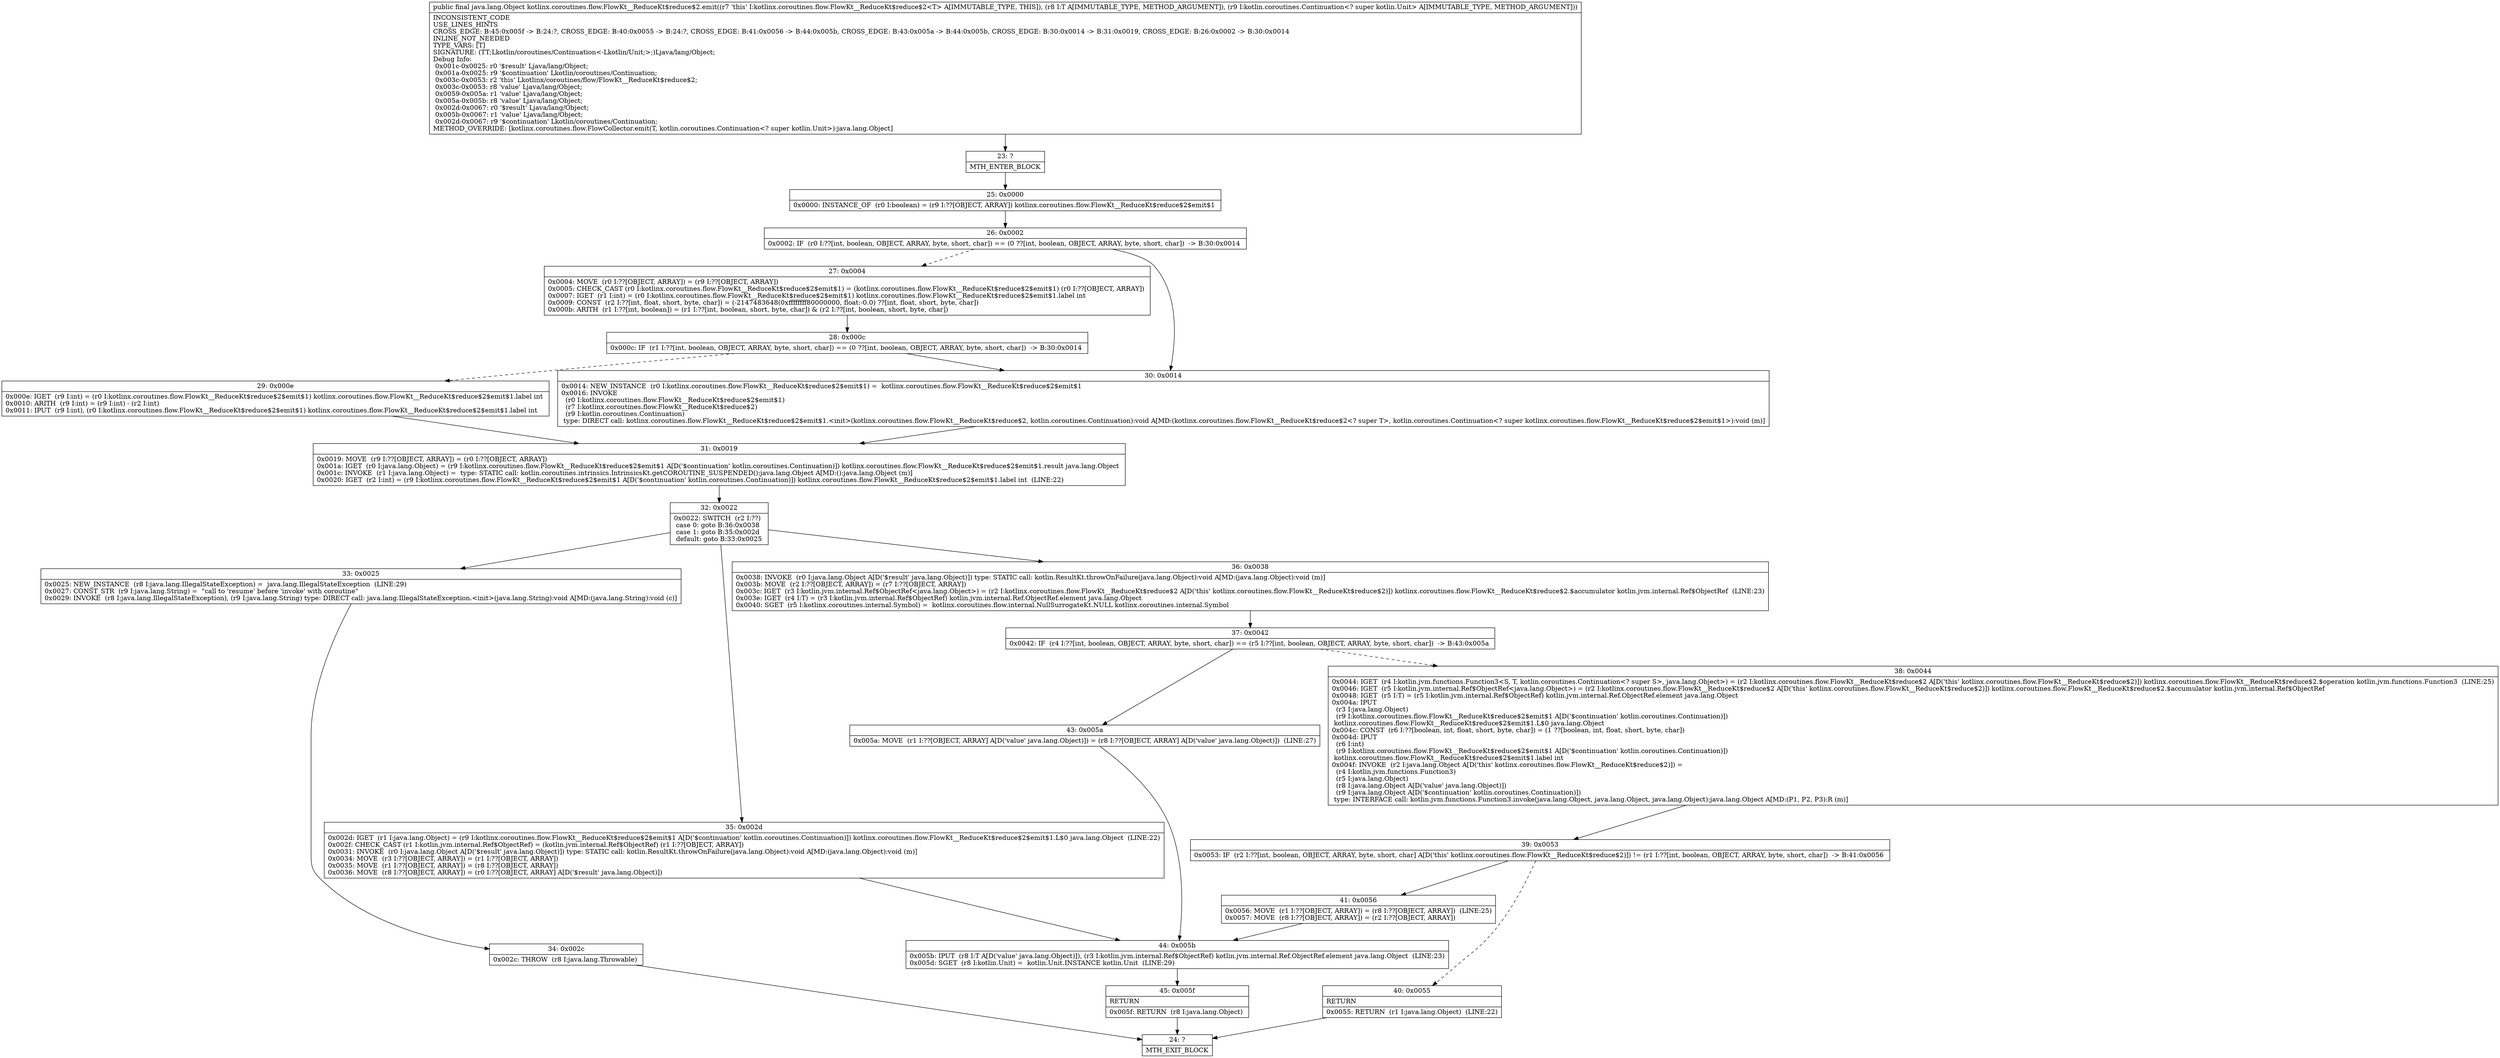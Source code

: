 digraph "CFG forkotlinx.coroutines.flow.FlowKt__ReduceKt$reduce$2.emit(Ljava\/lang\/Object;Lkotlin\/coroutines\/Continuation;)Ljava\/lang\/Object;" {
Node_23 [shape=record,label="{23\:\ ?|MTH_ENTER_BLOCK\l}"];
Node_25 [shape=record,label="{25\:\ 0x0000|0x0000: INSTANCE_OF  (r0 I:boolean) = (r9 I:??[OBJECT, ARRAY]) kotlinx.coroutines.flow.FlowKt__ReduceKt$reduce$2$emit$1 \l}"];
Node_26 [shape=record,label="{26\:\ 0x0002|0x0002: IF  (r0 I:??[int, boolean, OBJECT, ARRAY, byte, short, char]) == (0 ??[int, boolean, OBJECT, ARRAY, byte, short, char])  \-\> B:30:0x0014 \l}"];
Node_27 [shape=record,label="{27\:\ 0x0004|0x0004: MOVE  (r0 I:??[OBJECT, ARRAY]) = (r9 I:??[OBJECT, ARRAY]) \l0x0005: CHECK_CAST (r0 I:kotlinx.coroutines.flow.FlowKt__ReduceKt$reduce$2$emit$1) = (kotlinx.coroutines.flow.FlowKt__ReduceKt$reduce$2$emit$1) (r0 I:??[OBJECT, ARRAY]) \l0x0007: IGET  (r1 I:int) = (r0 I:kotlinx.coroutines.flow.FlowKt__ReduceKt$reduce$2$emit$1) kotlinx.coroutines.flow.FlowKt__ReduceKt$reduce$2$emit$1.label int \l0x0009: CONST  (r2 I:??[int, float, short, byte, char]) = (\-2147483648(0xffffffff80000000, float:\-0.0) ??[int, float, short, byte, char]) \l0x000b: ARITH  (r1 I:??[int, boolean]) = (r1 I:??[int, boolean, short, byte, char]) & (r2 I:??[int, boolean, short, byte, char]) \l}"];
Node_28 [shape=record,label="{28\:\ 0x000c|0x000c: IF  (r1 I:??[int, boolean, OBJECT, ARRAY, byte, short, char]) == (0 ??[int, boolean, OBJECT, ARRAY, byte, short, char])  \-\> B:30:0x0014 \l}"];
Node_29 [shape=record,label="{29\:\ 0x000e|0x000e: IGET  (r9 I:int) = (r0 I:kotlinx.coroutines.flow.FlowKt__ReduceKt$reduce$2$emit$1) kotlinx.coroutines.flow.FlowKt__ReduceKt$reduce$2$emit$1.label int \l0x0010: ARITH  (r9 I:int) = (r9 I:int) \- (r2 I:int) \l0x0011: IPUT  (r9 I:int), (r0 I:kotlinx.coroutines.flow.FlowKt__ReduceKt$reduce$2$emit$1) kotlinx.coroutines.flow.FlowKt__ReduceKt$reduce$2$emit$1.label int \l}"];
Node_31 [shape=record,label="{31\:\ 0x0019|0x0019: MOVE  (r9 I:??[OBJECT, ARRAY]) = (r0 I:??[OBJECT, ARRAY]) \l0x001a: IGET  (r0 I:java.lang.Object) = (r9 I:kotlinx.coroutines.flow.FlowKt__ReduceKt$reduce$2$emit$1 A[D('$continuation' kotlin.coroutines.Continuation)]) kotlinx.coroutines.flow.FlowKt__ReduceKt$reduce$2$emit$1.result java.lang.Object \l0x001c: INVOKE  (r1 I:java.lang.Object) =  type: STATIC call: kotlin.coroutines.intrinsics.IntrinsicsKt.getCOROUTINE_SUSPENDED():java.lang.Object A[MD:():java.lang.Object (m)]\l0x0020: IGET  (r2 I:int) = (r9 I:kotlinx.coroutines.flow.FlowKt__ReduceKt$reduce$2$emit$1 A[D('$continuation' kotlin.coroutines.Continuation)]) kotlinx.coroutines.flow.FlowKt__ReduceKt$reduce$2$emit$1.label int  (LINE:22)\l}"];
Node_32 [shape=record,label="{32\:\ 0x0022|0x0022: SWITCH  (r2 I:??)\l case 0: goto B:36:0x0038\l case 1: goto B:35:0x002d\l default: goto B:33:0x0025 \l}"];
Node_33 [shape=record,label="{33\:\ 0x0025|0x0025: NEW_INSTANCE  (r8 I:java.lang.IllegalStateException) =  java.lang.IllegalStateException  (LINE:29)\l0x0027: CONST_STR  (r9 I:java.lang.String) =  \"call to 'resume' before 'invoke' with coroutine\" \l0x0029: INVOKE  (r8 I:java.lang.IllegalStateException), (r9 I:java.lang.String) type: DIRECT call: java.lang.IllegalStateException.\<init\>(java.lang.String):void A[MD:(java.lang.String):void (c)]\l}"];
Node_34 [shape=record,label="{34\:\ 0x002c|0x002c: THROW  (r8 I:java.lang.Throwable) \l}"];
Node_24 [shape=record,label="{24\:\ ?|MTH_EXIT_BLOCK\l}"];
Node_35 [shape=record,label="{35\:\ 0x002d|0x002d: IGET  (r1 I:java.lang.Object) = (r9 I:kotlinx.coroutines.flow.FlowKt__ReduceKt$reduce$2$emit$1 A[D('$continuation' kotlin.coroutines.Continuation)]) kotlinx.coroutines.flow.FlowKt__ReduceKt$reduce$2$emit$1.L$0 java.lang.Object  (LINE:22)\l0x002f: CHECK_CAST (r1 I:kotlin.jvm.internal.Ref$ObjectRef) = (kotlin.jvm.internal.Ref$ObjectRef) (r1 I:??[OBJECT, ARRAY]) \l0x0031: INVOKE  (r0 I:java.lang.Object A[D('$result' java.lang.Object)]) type: STATIC call: kotlin.ResultKt.throwOnFailure(java.lang.Object):void A[MD:(java.lang.Object):void (m)]\l0x0034: MOVE  (r3 I:??[OBJECT, ARRAY]) = (r1 I:??[OBJECT, ARRAY]) \l0x0035: MOVE  (r1 I:??[OBJECT, ARRAY]) = (r8 I:??[OBJECT, ARRAY]) \l0x0036: MOVE  (r8 I:??[OBJECT, ARRAY]) = (r0 I:??[OBJECT, ARRAY] A[D('$result' java.lang.Object)]) \l}"];
Node_44 [shape=record,label="{44\:\ 0x005b|0x005b: IPUT  (r8 I:T A[D('value' java.lang.Object)]), (r3 I:kotlin.jvm.internal.Ref$ObjectRef) kotlin.jvm.internal.Ref.ObjectRef.element java.lang.Object  (LINE:23)\l0x005d: SGET  (r8 I:kotlin.Unit) =  kotlin.Unit.INSTANCE kotlin.Unit  (LINE:29)\l}"];
Node_45 [shape=record,label="{45\:\ 0x005f|RETURN\l|0x005f: RETURN  (r8 I:java.lang.Object) \l}"];
Node_36 [shape=record,label="{36\:\ 0x0038|0x0038: INVOKE  (r0 I:java.lang.Object A[D('$result' java.lang.Object)]) type: STATIC call: kotlin.ResultKt.throwOnFailure(java.lang.Object):void A[MD:(java.lang.Object):void (m)]\l0x003b: MOVE  (r2 I:??[OBJECT, ARRAY]) = (r7 I:??[OBJECT, ARRAY]) \l0x003c: IGET  (r3 I:kotlin.jvm.internal.Ref$ObjectRef\<java.lang.Object\>) = (r2 I:kotlinx.coroutines.flow.FlowKt__ReduceKt$reduce$2 A[D('this' kotlinx.coroutines.flow.FlowKt__ReduceKt$reduce$2)]) kotlinx.coroutines.flow.FlowKt__ReduceKt$reduce$2.$accumulator kotlin.jvm.internal.Ref$ObjectRef  (LINE:23)\l0x003e: IGET  (r4 I:T) = (r3 I:kotlin.jvm.internal.Ref$ObjectRef) kotlin.jvm.internal.Ref.ObjectRef.element java.lang.Object \l0x0040: SGET  (r5 I:kotlinx.coroutines.internal.Symbol) =  kotlinx.coroutines.flow.internal.NullSurrogateKt.NULL kotlinx.coroutines.internal.Symbol \l}"];
Node_37 [shape=record,label="{37\:\ 0x0042|0x0042: IF  (r4 I:??[int, boolean, OBJECT, ARRAY, byte, short, char]) == (r5 I:??[int, boolean, OBJECT, ARRAY, byte, short, char])  \-\> B:43:0x005a \l}"];
Node_38 [shape=record,label="{38\:\ 0x0044|0x0044: IGET  (r4 I:kotlin.jvm.functions.Function3\<S, T, kotlin.coroutines.Continuation\<? super S\>, java.lang.Object\>) = (r2 I:kotlinx.coroutines.flow.FlowKt__ReduceKt$reduce$2 A[D('this' kotlinx.coroutines.flow.FlowKt__ReduceKt$reduce$2)]) kotlinx.coroutines.flow.FlowKt__ReduceKt$reduce$2.$operation kotlin.jvm.functions.Function3  (LINE:25)\l0x0046: IGET  (r5 I:kotlin.jvm.internal.Ref$ObjectRef\<java.lang.Object\>) = (r2 I:kotlinx.coroutines.flow.FlowKt__ReduceKt$reduce$2 A[D('this' kotlinx.coroutines.flow.FlowKt__ReduceKt$reduce$2)]) kotlinx.coroutines.flow.FlowKt__ReduceKt$reduce$2.$accumulator kotlin.jvm.internal.Ref$ObjectRef \l0x0048: IGET  (r5 I:T) = (r5 I:kotlin.jvm.internal.Ref$ObjectRef) kotlin.jvm.internal.Ref.ObjectRef.element java.lang.Object \l0x004a: IPUT  \l  (r3 I:java.lang.Object)\l  (r9 I:kotlinx.coroutines.flow.FlowKt__ReduceKt$reduce$2$emit$1 A[D('$continuation' kotlin.coroutines.Continuation)])\l kotlinx.coroutines.flow.FlowKt__ReduceKt$reduce$2$emit$1.L$0 java.lang.Object \l0x004c: CONST  (r6 I:??[boolean, int, float, short, byte, char]) = (1 ??[boolean, int, float, short, byte, char]) \l0x004d: IPUT  \l  (r6 I:int)\l  (r9 I:kotlinx.coroutines.flow.FlowKt__ReduceKt$reduce$2$emit$1 A[D('$continuation' kotlin.coroutines.Continuation)])\l kotlinx.coroutines.flow.FlowKt__ReduceKt$reduce$2$emit$1.label int \l0x004f: INVOKE  (r2 I:java.lang.Object A[D('this' kotlinx.coroutines.flow.FlowKt__ReduceKt$reduce$2)]) = \l  (r4 I:kotlin.jvm.functions.Function3)\l  (r5 I:java.lang.Object)\l  (r8 I:java.lang.Object A[D('value' java.lang.Object)])\l  (r9 I:java.lang.Object A[D('$continuation' kotlin.coroutines.Continuation)])\l type: INTERFACE call: kotlin.jvm.functions.Function3.invoke(java.lang.Object, java.lang.Object, java.lang.Object):java.lang.Object A[MD:(P1, P2, P3):R (m)]\l}"];
Node_39 [shape=record,label="{39\:\ 0x0053|0x0053: IF  (r2 I:??[int, boolean, OBJECT, ARRAY, byte, short, char] A[D('this' kotlinx.coroutines.flow.FlowKt__ReduceKt$reduce$2)]) != (r1 I:??[int, boolean, OBJECT, ARRAY, byte, short, char])  \-\> B:41:0x0056 \l}"];
Node_40 [shape=record,label="{40\:\ 0x0055|RETURN\l|0x0055: RETURN  (r1 I:java.lang.Object)  (LINE:22)\l}"];
Node_41 [shape=record,label="{41\:\ 0x0056|0x0056: MOVE  (r1 I:??[OBJECT, ARRAY]) = (r8 I:??[OBJECT, ARRAY])  (LINE:25)\l0x0057: MOVE  (r8 I:??[OBJECT, ARRAY]) = (r2 I:??[OBJECT, ARRAY]) \l}"];
Node_43 [shape=record,label="{43\:\ 0x005a|0x005a: MOVE  (r1 I:??[OBJECT, ARRAY] A[D('value' java.lang.Object)]) = (r8 I:??[OBJECT, ARRAY] A[D('value' java.lang.Object)])  (LINE:27)\l}"];
Node_30 [shape=record,label="{30\:\ 0x0014|0x0014: NEW_INSTANCE  (r0 I:kotlinx.coroutines.flow.FlowKt__ReduceKt$reduce$2$emit$1) =  kotlinx.coroutines.flow.FlowKt__ReduceKt$reduce$2$emit$1 \l0x0016: INVOKE  \l  (r0 I:kotlinx.coroutines.flow.FlowKt__ReduceKt$reduce$2$emit$1)\l  (r7 I:kotlinx.coroutines.flow.FlowKt__ReduceKt$reduce$2)\l  (r9 I:kotlin.coroutines.Continuation)\l type: DIRECT call: kotlinx.coroutines.flow.FlowKt__ReduceKt$reduce$2$emit$1.\<init\>(kotlinx.coroutines.flow.FlowKt__ReduceKt$reduce$2, kotlin.coroutines.Continuation):void A[MD:(kotlinx.coroutines.flow.FlowKt__ReduceKt$reduce$2\<? super T\>, kotlin.coroutines.Continuation\<? super kotlinx.coroutines.flow.FlowKt__ReduceKt$reduce$2$emit$1\>):void (m)]\l}"];
MethodNode[shape=record,label="{public final java.lang.Object kotlinx.coroutines.flow.FlowKt__ReduceKt$reduce$2.emit((r7 'this' I:kotlinx.coroutines.flow.FlowKt__ReduceKt$reduce$2\<T\> A[IMMUTABLE_TYPE, THIS]), (r8 I:T A[IMMUTABLE_TYPE, METHOD_ARGUMENT]), (r9 I:kotlin.coroutines.Continuation\<? super kotlin.Unit\> A[IMMUTABLE_TYPE, METHOD_ARGUMENT]))  | INCONSISTENT_CODE\lUSE_LINES_HINTS\lCROSS_EDGE: B:45:0x005f \-\> B:24:?, CROSS_EDGE: B:40:0x0055 \-\> B:24:?, CROSS_EDGE: B:41:0x0056 \-\> B:44:0x005b, CROSS_EDGE: B:43:0x005a \-\> B:44:0x005b, CROSS_EDGE: B:30:0x0014 \-\> B:31:0x0019, CROSS_EDGE: B:26:0x0002 \-\> B:30:0x0014\lINLINE_NOT_NEEDED\lTYPE_VARS: [T]\lSIGNATURE: (TT;Lkotlin\/coroutines\/Continuation\<\-Lkotlin\/Unit;\>;)Ljava\/lang\/Object;\lDebug Info:\l  0x001c\-0x0025: r0 '$result' Ljava\/lang\/Object;\l  0x001a\-0x0025: r9 '$continuation' Lkotlin\/coroutines\/Continuation;\l  0x003c\-0x0053: r2 'this' Lkotlinx\/coroutines\/flow\/FlowKt__ReduceKt$reduce$2;\l  0x003c\-0x0053: r8 'value' Ljava\/lang\/Object;\l  0x0059\-0x005a: r1 'value' Ljava\/lang\/Object;\l  0x005a\-0x005b: r8 'value' Ljava\/lang\/Object;\l  0x002d\-0x0067: r0 '$result' Ljava\/lang\/Object;\l  0x005b\-0x0067: r1 'value' Ljava\/lang\/Object;\l  0x002d\-0x0067: r9 '$continuation' Lkotlin\/coroutines\/Continuation;\lMETHOD_OVERRIDE: [kotlinx.coroutines.flow.FlowCollector.emit(T, kotlin.coroutines.Continuation\<? super kotlin.Unit\>):java.lang.Object]\l}"];
MethodNode -> Node_23;Node_23 -> Node_25;
Node_25 -> Node_26;
Node_26 -> Node_27[style=dashed];
Node_26 -> Node_30;
Node_27 -> Node_28;
Node_28 -> Node_29[style=dashed];
Node_28 -> Node_30;
Node_29 -> Node_31;
Node_31 -> Node_32;
Node_32 -> Node_33;
Node_32 -> Node_35;
Node_32 -> Node_36;
Node_33 -> Node_34;
Node_34 -> Node_24;
Node_35 -> Node_44;
Node_44 -> Node_45;
Node_45 -> Node_24;
Node_36 -> Node_37;
Node_37 -> Node_38[style=dashed];
Node_37 -> Node_43;
Node_38 -> Node_39;
Node_39 -> Node_40[style=dashed];
Node_39 -> Node_41;
Node_40 -> Node_24;
Node_41 -> Node_44;
Node_43 -> Node_44;
Node_30 -> Node_31;
}

